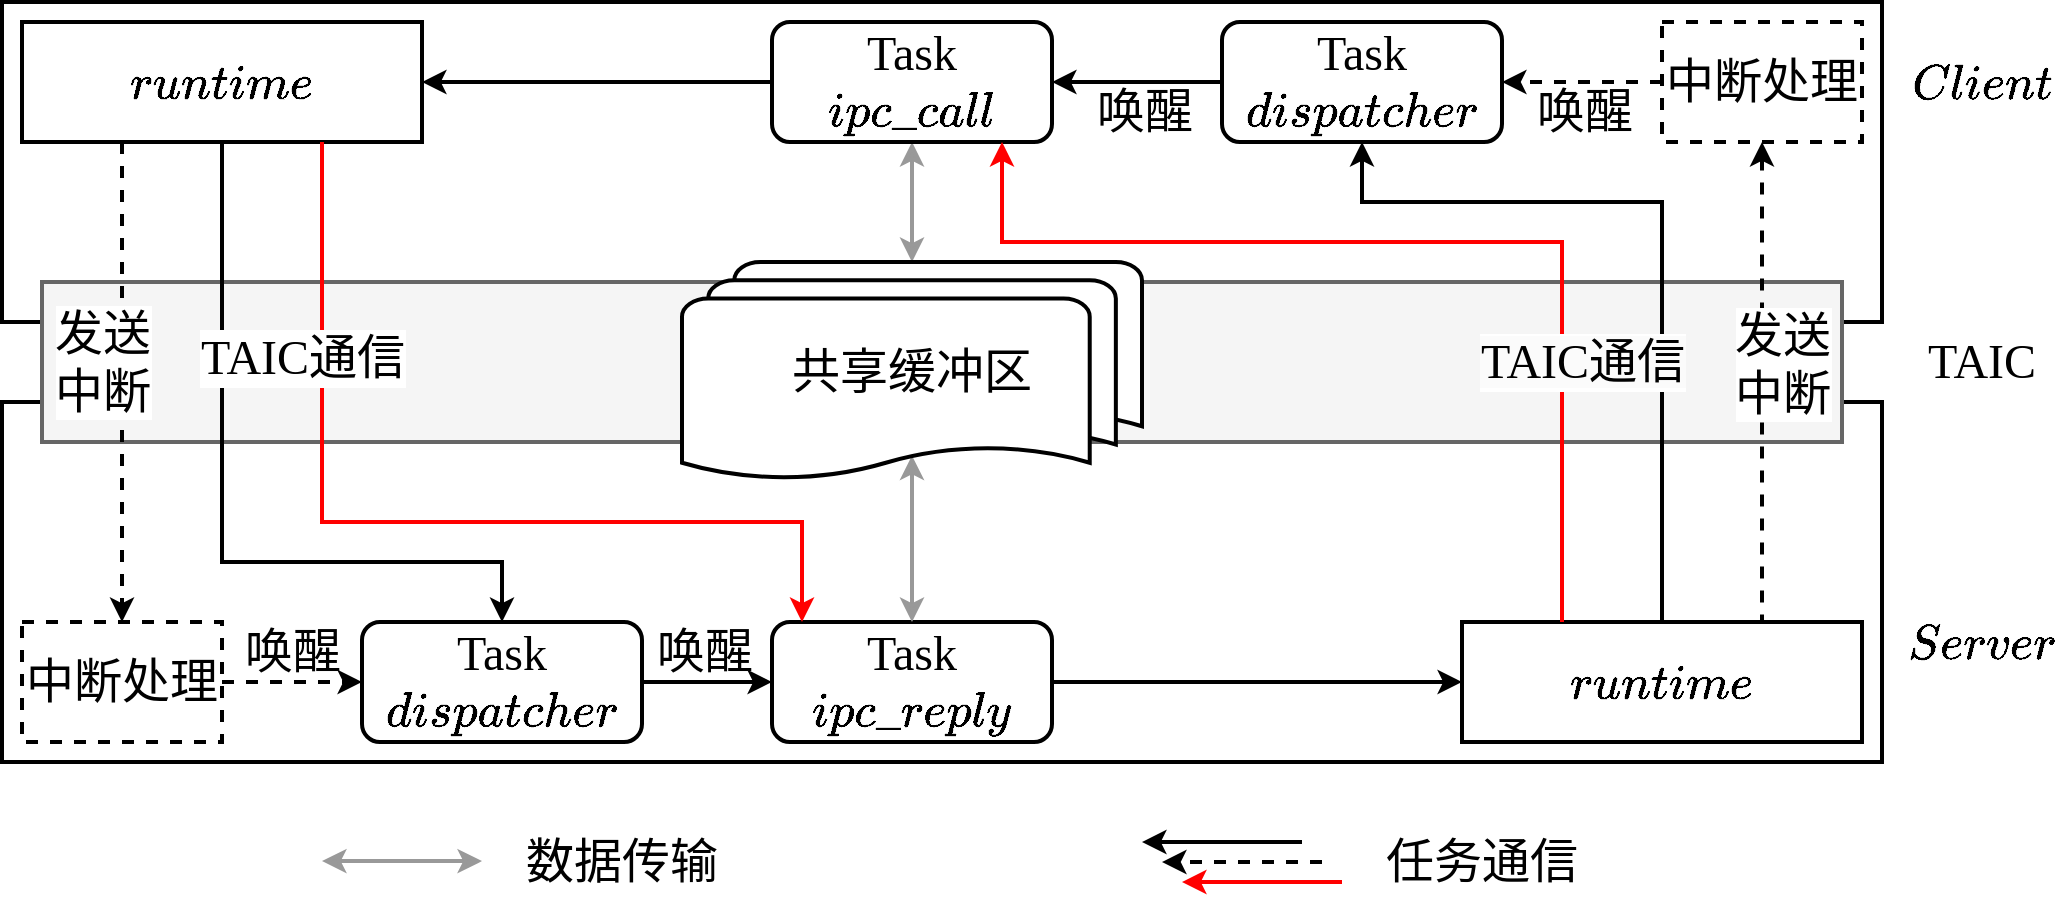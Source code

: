 <mxfile version="26.1.0">
  <diagram id="jm_a8Gu2qBRybTesP8lv" name="第 1 页">
    <mxGraphModel dx="1912" dy="1015" grid="1" gridSize="10" guides="1" tooltips="1" connect="1" arrows="1" fold="1" page="1" pageScale="1" pageWidth="827" pageHeight="1169" math="1" shadow="0">
      <root>
        <mxCell id="0" />
        <mxCell id="1" parent="0" />
        <mxCell id="a4rJh2n7v3qjULqyz8CN-7" value="" style="rounded=0;whiteSpace=wrap;html=1;strokeWidth=2;fillColor=none;" vertex="1" parent="1">
          <mxGeometry x="60" y="280" width="940" height="160" as="geometry" />
        </mxCell>
        <mxCell id="2" value="" style="rounded=0;whiteSpace=wrap;html=1;strokeWidth=2;fillColor=none;" parent="1" vertex="1">
          <mxGeometry x="70" y="290" width="200" height="60" as="geometry" />
        </mxCell>
        <mxCell id="a4rJh2n7v3qjULqyz8CN-27" style="edgeStyle=orthogonalEdgeStyle;rounded=0;orthogonalLoop=1;jettySize=auto;html=1;exitX=0.5;exitY=1;exitDx=0;exitDy=0;strokeWidth=2;strokeColor=#999999;startArrow=classic;startFill=1;" edge="1" parent="1" source="a4rJh2n7v3qjULqyz8CN-2" target="a4rJh2n7v3qjULqyz8CN-15">
          <mxGeometry relative="1" as="geometry" />
        </mxCell>
        <mxCell id="a4rJh2n7v3qjULqyz8CN-32" style="edgeStyle=orthogonalEdgeStyle;rounded=0;orthogonalLoop=1;jettySize=auto;html=1;exitX=0;exitY=0.5;exitDx=0;exitDy=0;entryX=1;entryY=0.5;entryDx=0;entryDy=0;strokeWidth=2;" edge="1" parent="1" source="a4rJh2n7v3qjULqyz8CN-2" target="2">
          <mxGeometry relative="1" as="geometry" />
        </mxCell>
        <mxCell id="a4rJh2n7v3qjULqyz8CN-2" value="&lt;font face=&quot;Times New Roman&quot; style=&quot;font-size: 24px;&quot;&gt;Task&lt;/font&gt;&lt;div&gt;&lt;font style=&quot;font-size: 24px;&quot; face=&quot;宋体&quot;&gt;\(ipc\_call\)&lt;/font&gt;&lt;/div&gt;" style="rounded=1;whiteSpace=wrap;html=1;strokeWidth=2;fillColor=none;align=center;" vertex="1" parent="1">
          <mxGeometry x="445" y="290" width="140" height="60" as="geometry" />
        </mxCell>
        <mxCell id="a4rJh2n7v3qjULqyz8CN-30" style="edgeStyle=orthogonalEdgeStyle;rounded=0;orthogonalLoop=1;jettySize=auto;html=1;exitX=0;exitY=0.5;exitDx=0;exitDy=0;entryX=1;entryY=0.5;entryDx=0;entryDy=0;strokeWidth=2;" edge="1" parent="1" source="a4rJh2n7v3qjULqyz8CN-3" target="a4rJh2n7v3qjULqyz8CN-2">
          <mxGeometry relative="1" as="geometry" />
        </mxCell>
        <mxCell id="a4rJh2n7v3qjULqyz8CN-55" value="&lt;font face=&quot;宋体&quot; style=&quot;font-size: 24px;&quot;&gt;唤醒&lt;/font&gt;" style="edgeLabel;html=1;align=center;verticalAlign=middle;resizable=0;points=[];labelBackgroundColor=none;" vertex="1" connectable="0" parent="a4rJh2n7v3qjULqyz8CN-30">
          <mxGeometry x="-0.446" y="1" relative="1" as="geometry">
            <mxPoint x="-16" y="14" as="offset" />
          </mxGeometry>
        </mxCell>
        <mxCell id="a4rJh2n7v3qjULqyz8CN-3" value="&lt;font face=&quot;Times New Roman&quot; style=&quot;font-size: 24px;&quot;&gt;Task&lt;/font&gt;&lt;div&gt;&lt;font style=&quot;font-size: 24px;&quot; face=&quot;宋体&quot;&gt;\(dispatcher\)&lt;/font&gt;&lt;/div&gt;" style="rounded=1;whiteSpace=wrap;html=1;strokeWidth=2;fillColor=none;align=center;" vertex="1" parent="1">
          <mxGeometry x="670" y="290" width="140" height="60" as="geometry" />
        </mxCell>
        <mxCell id="a4rJh2n7v3qjULqyz8CN-4" value="&lt;span style=&quot;font-family: 宋体; font-size: 24px;&quot;&gt;\(runtime\)&lt;/span&gt;" style="text;html=1;align=center;verticalAlign=middle;whiteSpace=wrap;rounded=0;" vertex="1" parent="1">
          <mxGeometry x="140" y="305" width="60" height="30" as="geometry" />
        </mxCell>
        <mxCell id="a4rJh2n7v3qjULqyz8CN-29" style="edgeStyle=orthogonalEdgeStyle;rounded=0;orthogonalLoop=1;jettySize=auto;html=1;exitX=0;exitY=0.5;exitDx=0;exitDy=0;entryX=1;entryY=0.5;entryDx=0;entryDy=0;strokeWidth=2;dashed=1;" edge="1" parent="1" source="a4rJh2n7v3qjULqyz8CN-6" target="a4rJh2n7v3qjULqyz8CN-3">
          <mxGeometry relative="1" as="geometry" />
        </mxCell>
        <mxCell id="a4rJh2n7v3qjULqyz8CN-42" value="&lt;font face=&quot;宋体&quot; style=&quot;font-size: 24px;&quot;&gt;唤醒&lt;/font&gt;" style="edgeLabel;html=1;align=center;verticalAlign=middle;resizable=0;points=[];labelBackgroundColor=none;" vertex="1" connectable="0" parent="a4rJh2n7v3qjULqyz8CN-29">
          <mxGeometry x="-0.284" y="3" relative="1" as="geometry">
            <mxPoint x="-11" y="12" as="offset" />
          </mxGeometry>
        </mxCell>
        <mxCell id="a4rJh2n7v3qjULqyz8CN-6" value="&lt;div&gt;&lt;font style=&quot;font-size: 24px;&quot; face=&quot;宋体&quot;&gt;中断处理&lt;/font&gt;&lt;/div&gt;" style="rounded=0;whiteSpace=wrap;html=1;strokeWidth=2;fillColor=none;dashed=1;" vertex="1" parent="1">
          <mxGeometry x="890" y="290" width="100" height="60" as="geometry" />
        </mxCell>
        <mxCell id="a4rJh2n7v3qjULqyz8CN-8" value="" style="rounded=0;whiteSpace=wrap;html=1;strokeWidth=2;fillColor=none;" vertex="1" parent="1">
          <mxGeometry x="60" y="480" width="940" height="180" as="geometry" />
        </mxCell>
        <mxCell id="a4rJh2n7v3qjULqyz8CN-9" value="" style="rounded=0;whiteSpace=wrap;html=1;strokeWidth=2;fillColor=none;" vertex="1" parent="1">
          <mxGeometry x="790" y="590" width="200" height="60" as="geometry" />
        </mxCell>
        <mxCell id="a4rJh2n7v3qjULqyz8CN-26" style="edgeStyle=orthogonalEdgeStyle;rounded=0;orthogonalLoop=1;jettySize=auto;html=1;exitX=1;exitY=0.5;exitDx=0;exitDy=0;entryX=0;entryY=0.5;entryDx=0;entryDy=0;strokeWidth=2;" edge="1" parent="1" source="a4rJh2n7v3qjULqyz8CN-11" target="a4rJh2n7v3qjULqyz8CN-25">
          <mxGeometry relative="1" as="geometry" />
        </mxCell>
        <mxCell id="a4rJh2n7v3qjULqyz8CN-54" value="&lt;font face=&quot;宋体&quot; style=&quot;font-size: 24px;&quot;&gt;唤醒&lt;/font&gt;" style="edgeLabel;html=1;align=center;verticalAlign=middle;resizable=0;points=[];labelBackgroundColor=none;" vertex="1" connectable="0" parent="a4rJh2n7v3qjULqyz8CN-26">
          <mxGeometry x="0.127" y="2" relative="1" as="geometry">
            <mxPoint x="-6" y="-13" as="offset" />
          </mxGeometry>
        </mxCell>
        <mxCell id="a4rJh2n7v3qjULqyz8CN-11" value="&lt;font face=&quot;Times New Roman&quot; style=&quot;font-size: 24px;&quot;&gt;Task&lt;/font&gt;&lt;div&gt;&lt;font style=&quot;font-size: 24px;&quot; face=&quot;宋体&quot;&gt;\(dispatcher\)&lt;/font&gt;&lt;/div&gt;" style="rounded=1;whiteSpace=wrap;html=1;strokeWidth=2;fillColor=none;align=center;" vertex="1" parent="1">
          <mxGeometry x="240" y="590" width="140" height="60" as="geometry" />
        </mxCell>
        <mxCell id="a4rJh2n7v3qjULqyz8CN-12" value="&lt;span style=&quot;font-family: 宋体; font-size: 24px;&quot;&gt;\(runtime\)&lt;/span&gt;" style="text;html=1;align=center;verticalAlign=middle;whiteSpace=wrap;rounded=0;" vertex="1" parent="1">
          <mxGeometry x="860" y="605" width="60" height="30" as="geometry" />
        </mxCell>
        <mxCell id="a4rJh2n7v3qjULqyz8CN-22" style="edgeStyle=orthogonalEdgeStyle;rounded=0;orthogonalLoop=1;jettySize=auto;html=1;exitX=1;exitY=0.5;exitDx=0;exitDy=0;entryX=0;entryY=0.5;entryDx=0;entryDy=0;strokeWidth=2;dashed=1;" edge="1" parent="1" source="a4rJh2n7v3qjULqyz8CN-14" target="a4rJh2n7v3qjULqyz8CN-11">
          <mxGeometry relative="1" as="geometry" />
        </mxCell>
        <mxCell id="a4rJh2n7v3qjULqyz8CN-41" value="&lt;font face=&quot;宋体&quot; style=&quot;font-size: 24px;&quot;&gt;唤醒&lt;/font&gt;" style="edgeLabel;html=1;align=center;verticalAlign=middle;resizable=0;points=[];labelBackgroundColor=none;" vertex="1" connectable="0" parent="a4rJh2n7v3qjULqyz8CN-22">
          <mxGeometry x="0.003" y="-1" relative="1" as="geometry">
            <mxPoint y="-16" as="offset" />
          </mxGeometry>
        </mxCell>
        <mxCell id="a4rJh2n7v3qjULqyz8CN-14" value="&lt;div&gt;&lt;font face=&quot;宋体&quot;&gt;&lt;span style=&quot;font-size: 24px;&quot;&gt;中断处理&lt;/span&gt;&lt;/font&gt;&lt;/div&gt;" style="rounded=0;whiteSpace=wrap;html=1;strokeWidth=2;fillColor=none;dashed=1;" vertex="1" parent="1">
          <mxGeometry x="70" y="590" width="100" height="60" as="geometry" />
        </mxCell>
        <mxCell id="a4rJh2n7v3qjULqyz8CN-17" value="&lt;span style=&quot;font-family: 宋体; font-size: 24px;&quot;&gt;\(Client\)&lt;/span&gt;" style="text;html=1;align=center;verticalAlign=middle;whiteSpace=wrap;rounded=0;" vertex="1" parent="1">
          <mxGeometry x="1020" y="305" width="60" height="30" as="geometry" />
        </mxCell>
        <mxCell id="a4rJh2n7v3qjULqyz8CN-18" value="&lt;span style=&quot;font-family: 宋体; font-size: 24px;&quot;&gt;\(Server\)&lt;/span&gt;" style="text;html=1;align=center;verticalAlign=middle;whiteSpace=wrap;rounded=0;" vertex="1" parent="1">
          <mxGeometry x="1020" y="585" width="60" height="30" as="geometry" />
        </mxCell>
        <mxCell id="a4rJh2n7v3qjULqyz8CN-19" value="&lt;font face=&quot;宋体&quot;&gt;&lt;span style=&quot;font-size: 24px;&quot;&gt;TAIC&lt;/span&gt;&lt;/font&gt;" style="text;html=1;align=center;verticalAlign=middle;whiteSpace=wrap;rounded=0;" vertex="1" parent="1">
          <mxGeometry x="1020" y="445" width="60" height="30" as="geometry" />
        </mxCell>
        <mxCell id="a4rJh2n7v3qjULqyz8CN-33" style="edgeStyle=orthogonalEdgeStyle;rounded=0;orthogonalLoop=1;jettySize=auto;html=1;exitX=1;exitY=0.5;exitDx=0;exitDy=0;entryX=0;entryY=0.5;entryDx=0;entryDy=0;strokeWidth=2;" edge="1" parent="1" source="a4rJh2n7v3qjULqyz8CN-25" target="a4rJh2n7v3qjULqyz8CN-9">
          <mxGeometry relative="1" as="geometry" />
        </mxCell>
        <mxCell id="a4rJh2n7v3qjULqyz8CN-25" value="&lt;font face=&quot;Times New Roman&quot; style=&quot;font-size: 24px;&quot;&gt;Task&lt;/font&gt;&lt;div&gt;&lt;font style=&quot;font-size: 24px;&quot; face=&quot;宋体&quot;&gt;\(ipc\_reply\)&lt;/font&gt;&lt;/div&gt;" style="rounded=1;whiteSpace=wrap;html=1;strokeWidth=2;fillColor=none;align=center;" vertex="1" parent="1">
          <mxGeometry x="445" y="590" width="140" height="60" as="geometry" />
        </mxCell>
        <mxCell id="a4rJh2n7v3qjULqyz8CN-28" style="edgeStyle=orthogonalEdgeStyle;rounded=0;orthogonalLoop=1;jettySize=auto;html=1;exitX=0.5;exitY=0;exitDx=0;exitDy=0;entryX=0.5;entryY=0.88;entryDx=0;entryDy=0;entryPerimeter=0;strokeWidth=2;strokeColor=#999999;startArrow=classic;startFill=1;" edge="1" parent="1" source="a4rJh2n7v3qjULqyz8CN-25" target="a4rJh2n7v3qjULqyz8CN-15">
          <mxGeometry relative="1" as="geometry" />
        </mxCell>
        <mxCell id="a4rJh2n7v3qjULqyz8CN-16" value="" style="rounded=0;whiteSpace=wrap;html=1;strokeWidth=2;fillColor=#f5f5f5;fontColor=#333333;strokeColor=#666666;" vertex="1" parent="1">
          <mxGeometry x="80" y="420" width="900" height="80" as="geometry" />
        </mxCell>
        <mxCell id="a4rJh2n7v3qjULqyz8CN-15" value="&lt;font style=&quot;font-size: 24px;&quot; face=&quot;宋体&quot;&gt;共享缓冲区&lt;/font&gt;" style="strokeWidth=2;html=1;shape=mxgraph.flowchart.multi-document;whiteSpace=wrap;" vertex="1" parent="1">
          <mxGeometry x="400" y="410" width="230" height="110" as="geometry" />
        </mxCell>
        <mxCell id="a4rJh2n7v3qjULqyz8CN-20" value="" style="endArrow=classic;html=1;rounded=0;exitX=0.25;exitY=1;exitDx=0;exitDy=0;entryX=0.5;entryY=0;entryDx=0;entryDy=0;strokeWidth=2;dashed=1;" edge="1" parent="1" source="2" target="a4rJh2n7v3qjULqyz8CN-14">
          <mxGeometry width="50" height="50" relative="1" as="geometry">
            <mxPoint x="490" y="510" as="sourcePoint" />
            <mxPoint x="540" y="460" as="targetPoint" />
          </mxGeometry>
        </mxCell>
        <mxCell id="a4rJh2n7v3qjULqyz8CN-34" value="&lt;font style=&quot;font-size: 24px;&quot; face=&quot;宋体&quot;&gt;发送&lt;/font&gt;&lt;div&gt;&lt;font style=&quot;font-size: 24px;&quot; face=&quot;宋体&quot;&gt;中断&lt;/font&gt;&lt;/div&gt;" style="edgeLabel;html=1;align=center;verticalAlign=middle;resizable=0;points=[];labelBackgroundColor=default;" vertex="1" connectable="0" parent="a4rJh2n7v3qjULqyz8CN-20">
          <mxGeometry x="-0.11" y="4" relative="1" as="geometry">
            <mxPoint x="-14" y="3" as="offset" />
          </mxGeometry>
        </mxCell>
        <mxCell id="a4rJh2n7v3qjULqyz8CN-21" value="" style="endArrow=none;html=1;rounded=0;exitX=0.5;exitY=1;exitDx=0;exitDy=0;strokeWidth=2;startArrow=classic;startFill=1;dashed=1;entryX=0.75;entryY=0;entryDx=0;entryDy=0;" edge="1" parent="1" source="a4rJh2n7v3qjULqyz8CN-6" target="a4rJh2n7v3qjULqyz8CN-9">
          <mxGeometry width="50" height="50" relative="1" as="geometry">
            <mxPoint x="909.5" y="340" as="sourcePoint" />
            <mxPoint x="940" y="560" as="targetPoint" />
          </mxGeometry>
        </mxCell>
        <mxCell id="a4rJh2n7v3qjULqyz8CN-39" value="&lt;font style=&quot;font-size: 24px;&quot; face=&quot;宋体&quot;&gt;发送&lt;/font&gt;&lt;div style=&quot;&quot;&gt;&lt;font style=&quot;font-size: 24px;&quot; face=&quot;宋体&quot;&gt;中断&lt;/font&gt;&lt;/div&gt;" style="edgeLabel;html=1;align=center;verticalAlign=middle;resizable=0;points=[];labelBackgroundColor=default;" vertex="1" connectable="0" parent="a4rJh2n7v3qjULqyz8CN-21">
          <mxGeometry x="-0.211" relative="1" as="geometry">
            <mxPoint x="10" y="16" as="offset" />
          </mxGeometry>
        </mxCell>
        <mxCell id="a4rJh2n7v3qjULqyz8CN-43" style="rounded=0;orthogonalLoop=1;jettySize=auto;html=1;strokeWidth=2;strokeColor=#999999;startArrow=classic;startFill=1;" edge="1" parent="1">
          <mxGeometry relative="1" as="geometry">
            <mxPoint x="300" y="709.55" as="sourcePoint" />
            <mxPoint x="220" y="709.55" as="targetPoint" />
          </mxGeometry>
        </mxCell>
        <mxCell id="a4rJh2n7v3qjULqyz8CN-46" style="edgeStyle=orthogonalEdgeStyle;rounded=0;orthogonalLoop=1;jettySize=auto;html=1;strokeWidth=2;fillColor=#e51400;strokeColor=#FF0000;exitX=0.25;exitY=0;exitDx=0;exitDy=0;" edge="1" parent="1" source="a4rJh2n7v3qjULqyz8CN-9">
          <mxGeometry relative="1" as="geometry">
            <mxPoint x="810" y="590" as="sourcePoint" />
            <mxPoint x="560" y="350" as="targetPoint" />
            <Array as="points">
              <mxPoint x="840" y="400" />
              <mxPoint x="560" y="400" />
            </Array>
          </mxGeometry>
        </mxCell>
        <mxCell id="a4rJh2n7v3qjULqyz8CN-47" style="edgeStyle=orthogonalEdgeStyle;rounded=0;orthogonalLoop=1;jettySize=auto;html=1;strokeWidth=2;fillColor=#d5e8d4;strokeColor=#FF0000;exitX=0.75;exitY=1;exitDx=0;exitDy=0;" edge="1" parent="1" source="2">
          <mxGeometry relative="1" as="geometry">
            <mxPoint x="250" y="350" as="sourcePoint" />
            <mxPoint x="460" y="590" as="targetPoint" />
            <Array as="points">
              <mxPoint x="220" y="540" />
              <mxPoint x="460" y="540" />
            </Array>
          </mxGeometry>
        </mxCell>
        <mxCell id="a4rJh2n7v3qjULqyz8CN-35" style="edgeStyle=orthogonalEdgeStyle;rounded=0;orthogonalLoop=1;jettySize=auto;html=1;entryX=0.5;entryY=0;entryDx=0;entryDy=0;strokeWidth=2;exitX=0.5;exitY=1;exitDx=0;exitDy=0;" edge="1" parent="1" source="2" target="a4rJh2n7v3qjULqyz8CN-11">
          <mxGeometry relative="1" as="geometry">
            <mxPoint x="190" y="350" as="sourcePoint" />
            <Array as="points">
              <mxPoint x="170" y="560" />
              <mxPoint x="310" y="560" />
            </Array>
          </mxGeometry>
        </mxCell>
        <mxCell id="a4rJh2n7v3qjULqyz8CN-37" value="&lt;font style=&quot;font-size: 24px;&quot; face=&quot;Times New Roman&quot;&gt;TAIC&lt;/font&gt;&lt;span style=&quot;font-size: 24px; font-family: 宋体; background-color: light-dark(#ffffff, var(--ge-dark-color, #121212)); color: light-dark(rgb(0, 0, 0), rgb(255, 255, 255));&quot;&gt;通信&lt;/span&gt;" style="edgeLabel;html=1;align=center;verticalAlign=middle;resizable=0;points=[];labelBackgroundColor=default;" vertex="1" connectable="0" parent="a4rJh2n7v3qjULqyz8CN-35">
          <mxGeometry x="-0.419" y="1" relative="1" as="geometry">
            <mxPoint x="39" y="-3" as="offset" />
          </mxGeometry>
        </mxCell>
        <mxCell id="a4rJh2n7v3qjULqyz8CN-36" style="edgeStyle=orthogonalEdgeStyle;rounded=0;orthogonalLoop=1;jettySize=auto;html=1;exitX=0.5;exitY=0;exitDx=0;exitDy=0;entryX=0.5;entryY=1;entryDx=0;entryDy=0;strokeWidth=2;" edge="1" parent="1" source="a4rJh2n7v3qjULqyz8CN-9" target="a4rJh2n7v3qjULqyz8CN-3">
          <mxGeometry relative="1" as="geometry">
            <Array as="points">
              <mxPoint x="890" y="380" />
              <mxPoint x="740" y="380" />
            </Array>
          </mxGeometry>
        </mxCell>
        <mxCell id="a4rJh2n7v3qjULqyz8CN-40" value="&lt;font style=&quot;background-color: rgb(251, 251, 251); font-size: 24px;&quot; face=&quot;Times New Roman&quot;&gt;TAIC&lt;/font&gt;&lt;span style=&quot;font-size: 24px; font-family: 宋体; background-color: light-dark(rgb(251, 251, 251), rgb(21, 21, 21)); color: light-dark(rgb(0, 0, 0), rgb(255, 255, 255));&quot;&gt;通信&lt;/span&gt;" style="edgeLabel;html=1;align=center;verticalAlign=middle;resizable=0;points=[];" vertex="1" connectable="0" parent="a4rJh2n7v3qjULqyz8CN-36">
          <mxGeometry x="-0.306" y="1" relative="1" as="geometry">
            <mxPoint x="-39" y="5" as="offset" />
          </mxGeometry>
        </mxCell>
        <mxCell id="a4rJh2n7v3qjULqyz8CN-51" value="" style="group" vertex="1" connectable="0" parent="1">
          <mxGeometry x="630" y="700" width="100" height="20" as="geometry" />
        </mxCell>
        <mxCell id="a4rJh2n7v3qjULqyz8CN-48" style="rounded=0;orthogonalLoop=1;jettySize=auto;html=1;strokeWidth=2;strokeColor=#000000;startArrow=none;startFill=0;" edge="1" parent="a4rJh2n7v3qjULqyz8CN-51">
          <mxGeometry relative="1" as="geometry">
            <mxPoint x="80" as="sourcePoint" />
            <mxPoint as="targetPoint" />
          </mxGeometry>
        </mxCell>
        <mxCell id="a4rJh2n7v3qjULqyz8CN-49" style="rounded=0;orthogonalLoop=1;jettySize=auto;html=1;strokeWidth=2;strokeColor=#000000;startArrow=none;startFill=0;dashed=1;" edge="1" parent="a4rJh2n7v3qjULqyz8CN-51">
          <mxGeometry relative="1" as="geometry">
            <mxPoint x="90" y="10" as="sourcePoint" />
            <mxPoint x="10" y="10" as="targetPoint" />
          </mxGeometry>
        </mxCell>
        <mxCell id="a4rJh2n7v3qjULqyz8CN-50" style="rounded=0;orthogonalLoop=1;jettySize=auto;html=1;strokeWidth=2;strokeColor=#FF0000;startArrow=none;startFill=0;" edge="1" parent="a4rJh2n7v3qjULqyz8CN-51">
          <mxGeometry relative="1" as="geometry">
            <mxPoint x="100" y="20" as="sourcePoint" />
            <mxPoint x="20" y="20" as="targetPoint" />
          </mxGeometry>
        </mxCell>
        <mxCell id="a4rJh2n7v3qjULqyz8CN-52" value="&lt;font style=&quot;font-size: 24px;&quot; face=&quot;宋体&quot;&gt;数据传输&lt;/font&gt;" style="text;html=1;align=center;verticalAlign=middle;whiteSpace=wrap;rounded=0;" vertex="1" parent="1">
          <mxGeometry x="320" y="695" width="100" height="30" as="geometry" />
        </mxCell>
        <mxCell id="a4rJh2n7v3qjULqyz8CN-53" value="&lt;font style=&quot;font-size: 24px;&quot; face=&quot;宋体&quot;&gt;任务通信&lt;/font&gt;" style="text;html=1;align=center;verticalAlign=middle;whiteSpace=wrap;rounded=0;" vertex="1" parent="1">
          <mxGeometry x="750" y="695" width="100" height="30" as="geometry" />
        </mxCell>
      </root>
    </mxGraphModel>
  </diagram>
</mxfile>
